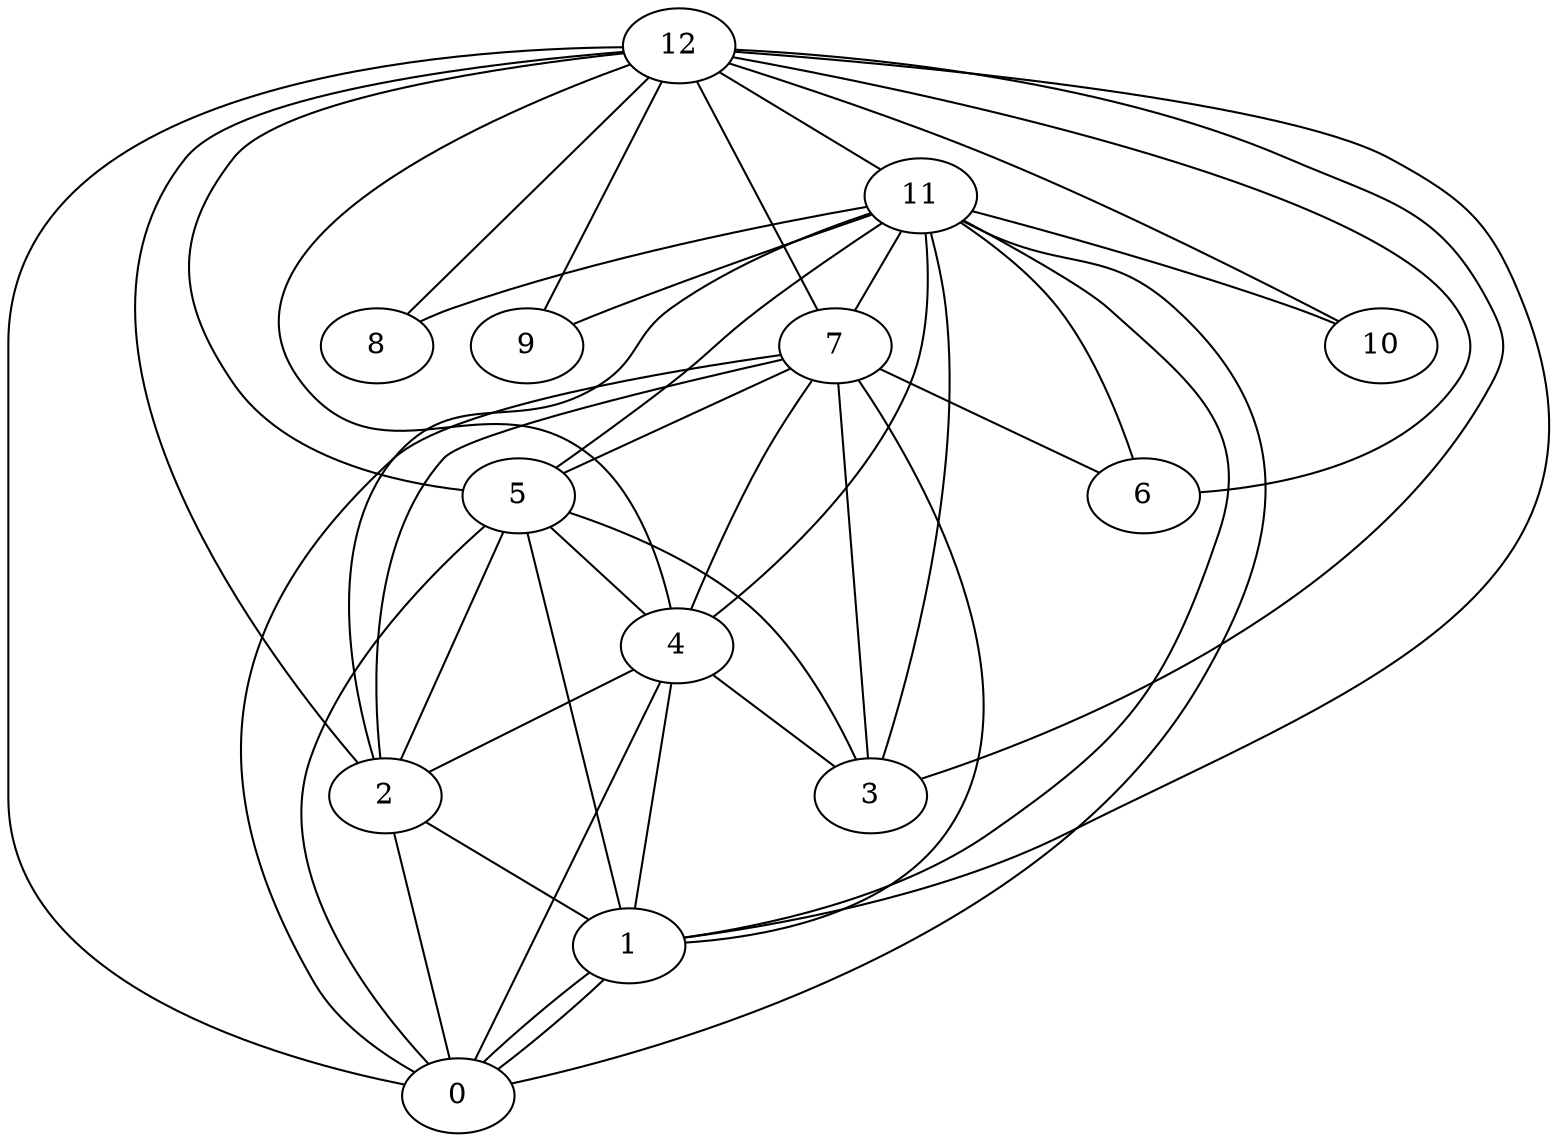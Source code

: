 graph G {
0;
1;
2;
3;
4;
5;
6;
7;
8;
9;
10;
11;
12;
12--0 ;
12--1 ;
12--2 ;
12--3 ;
12--4 ;
12--5 ;
12--6 ;
12--7 ;
12--8 ;
12--9 ;
12--10 ;
12--11 ;
11--0 ;
11--1 ;
11--2 ;
11--3 ;
11--4 ;
11--5 ;
11--6 ;
11--7 ;
11--8 ;
11--9 ;
11--10 ;
7--0 ;
7--1 ;
7--2 ;
7--3 ;
7--4 ;
7--5 ;
7--6 ;
5--0 ;
5--1 ;
5--2 ;
5--3 ;
5--4 ;
4--0 ;
4--1 ;
4--2 ;
4--3 ;
2--0 ;
2--1 ;
1--0 ;
1--0 ;
}

